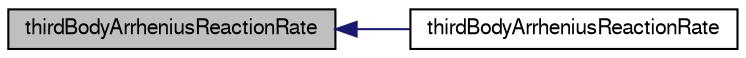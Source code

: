 digraph "thirdBodyArrheniusReactionRate"
{
  bgcolor="transparent";
  edge [fontname="FreeSans",fontsize="10",labelfontname="FreeSans",labelfontsize="10"];
  node [fontname="FreeSans",fontsize="10",shape=record];
  rankdir="LR";
  Node1 [label="thirdBodyArrheniusReactionRate",height=0.2,width=0.4,color="black", fillcolor="grey75", style="filled", fontcolor="black"];
  Node1 -> Node2 [dir="back",color="midnightblue",fontsize="10",style="solid",fontname="FreeSans"];
  Node2 [label="thirdBodyArrheniusReactionRate",height=0.2,width=0.4,color="black",URL="$a30314.html#af5a9b238ef286e3e7ef847644d9fb031",tooltip="Construct from Istream. "];
}
